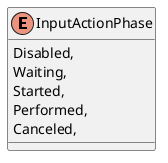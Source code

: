 @startuml
enum InputActionPhase {
    Disabled,
    Waiting,
    Started,
    Performed,
    Canceled,
}
@enduml
